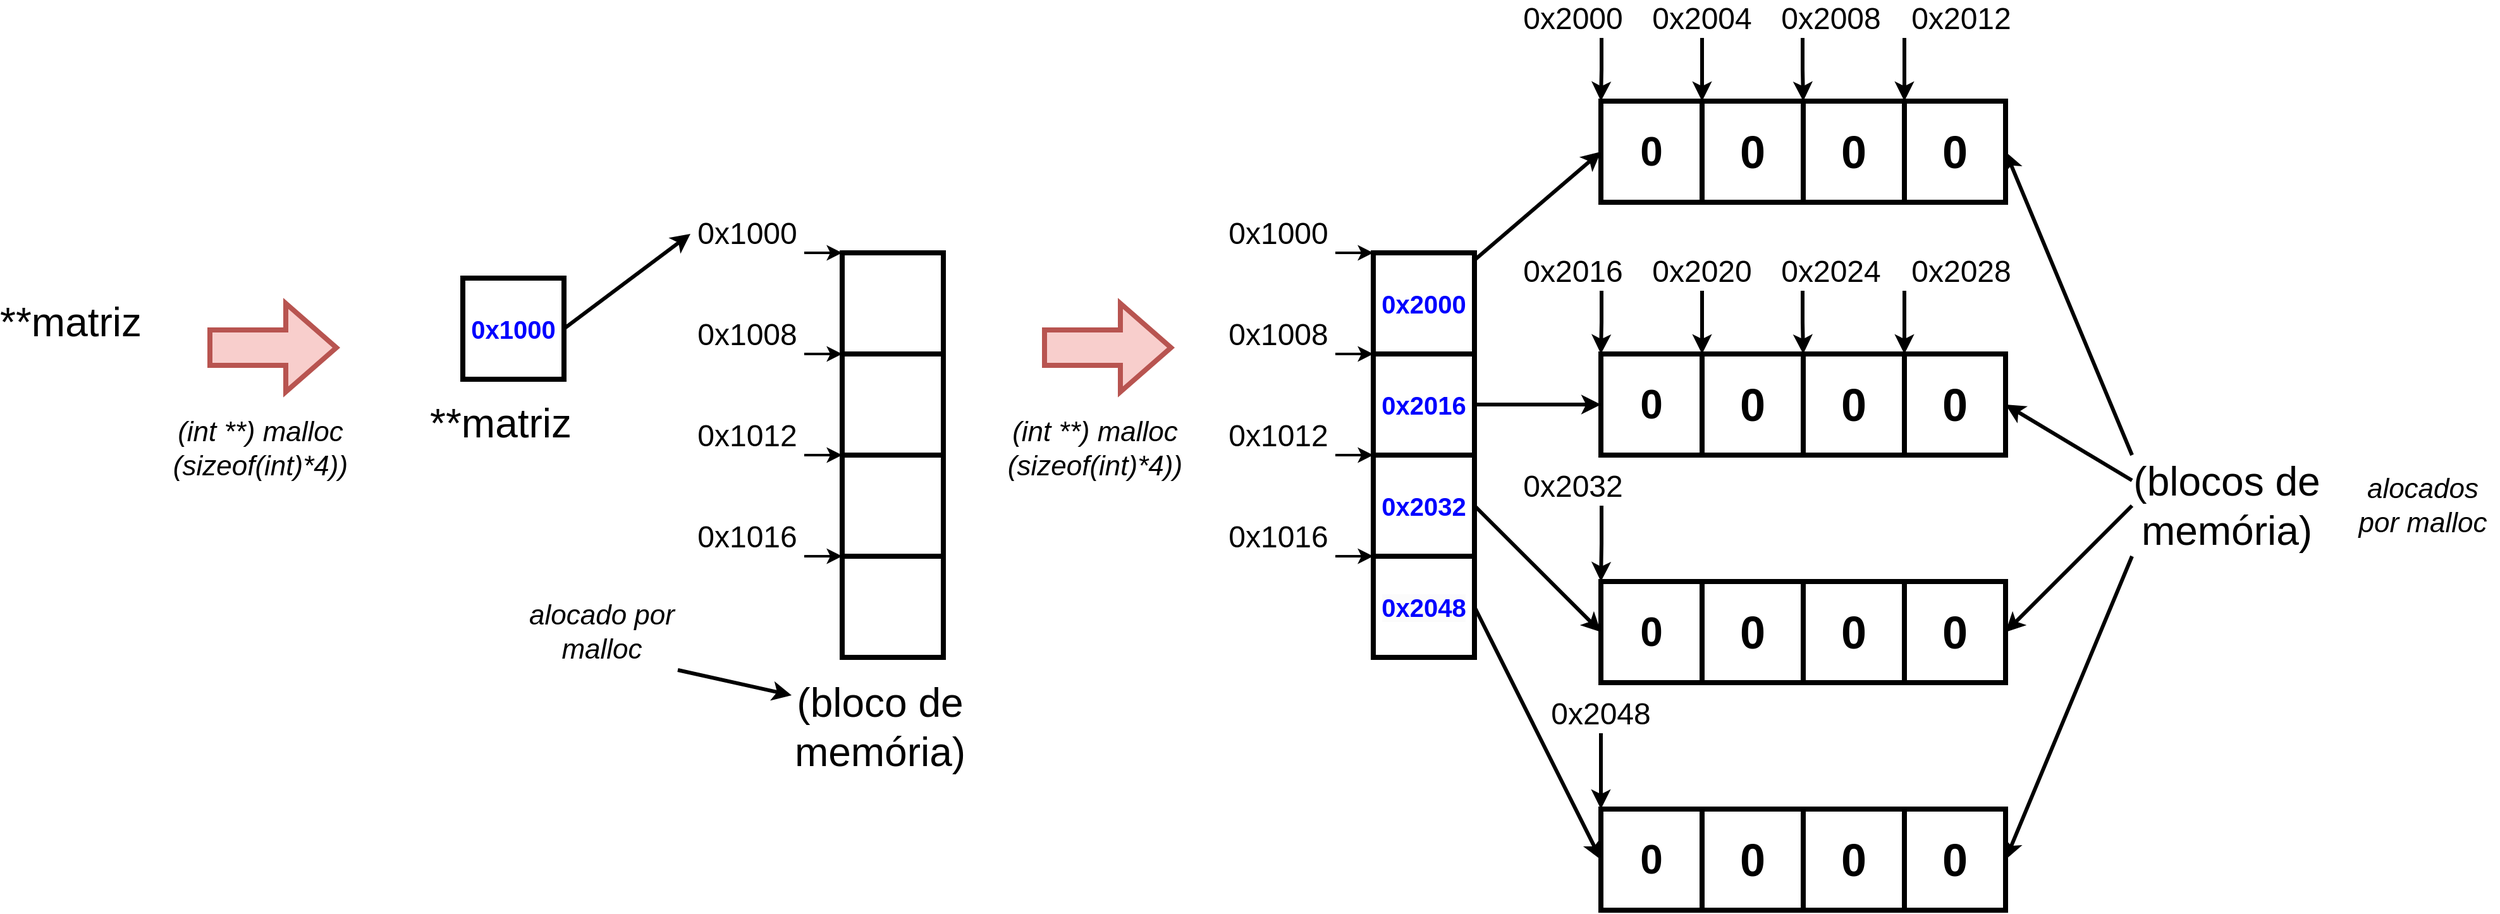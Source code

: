 <mxfile version="24.6.5" type="github">
  <diagram name="Page-1" id="FQBSAvjKyMtUiZRnSMw3">
    <mxGraphModel dx="1362" dy="1893" grid="1" gridSize="10" guides="1" tooltips="1" connect="1" arrows="1" fold="1" page="1" pageScale="1" pageWidth="850" pageHeight="1100" math="0" shadow="0">
      <root>
        <mxCell id="0" />
        <mxCell id="1" parent="0" />
        <mxCell id="9boDbWml4cCCxsPnowaE-1" value="**matriz" style="text;html=1;align=center;verticalAlign=middle;whiteSpace=wrap;rounded=0;fontSize=32;" vertex="1" parent="1">
          <mxGeometry x="80" y="80" width="60" height="30" as="geometry" />
        </mxCell>
        <mxCell id="9boDbWml4cCCxsPnowaE-3" value="(int **) malloc (sizeof(int)*4))" style="text;html=1;align=center;verticalAlign=middle;whiteSpace=wrap;rounded=0;fontSize=22;fontStyle=2" vertex="1" parent="1">
          <mxGeometry x="140" y="180" width="240" height="30" as="geometry" />
        </mxCell>
        <mxCell id="9boDbWml4cCCxsPnowaE-4" value="" style="whiteSpace=wrap;html=1;aspect=fixed;strokeWidth=4;" vertex="1" parent="1">
          <mxGeometry x="720" y="40" width="80" height="80" as="geometry" />
        </mxCell>
        <mxCell id="9boDbWml4cCCxsPnowaE-5" value="" style="whiteSpace=wrap;html=1;aspect=fixed;strokeWidth=4;" vertex="1" parent="1">
          <mxGeometry x="720" y="120" width="80" height="80" as="geometry" />
        </mxCell>
        <mxCell id="9boDbWml4cCCxsPnowaE-6" value="" style="whiteSpace=wrap;html=1;aspect=fixed;strokeWidth=4;" vertex="1" parent="1">
          <mxGeometry x="720" y="200" width="80" height="80" as="geometry" />
        </mxCell>
        <mxCell id="9boDbWml4cCCxsPnowaE-7" value="" style="whiteSpace=wrap;html=1;aspect=fixed;strokeWidth=4;" vertex="1" parent="1">
          <mxGeometry x="720" y="280" width="80" height="80" as="geometry" />
        </mxCell>
        <mxCell id="9boDbWml4cCCxsPnowaE-14" style="edgeStyle=orthogonalEdgeStyle;rounded=0;orthogonalLoop=1;jettySize=auto;html=1;exitX=1;exitY=1;exitDx=0;exitDy=0;entryX=0;entryY=0;entryDx=0;entryDy=0;strokeWidth=2;" edge="1" parent="1" source="9boDbWml4cCCxsPnowaE-8" target="9boDbWml4cCCxsPnowaE-4">
          <mxGeometry relative="1" as="geometry" />
        </mxCell>
        <mxCell id="9boDbWml4cCCxsPnowaE-8" value="0x1000" style="text;html=1;align=center;verticalAlign=middle;whiteSpace=wrap;rounded=0;strokeWidth=9;fontSize=24;" vertex="1" parent="1">
          <mxGeometry x="600" y="10" width="90" height="30" as="geometry" />
        </mxCell>
        <mxCell id="9boDbWml4cCCxsPnowaE-19" style="edgeStyle=orthogonalEdgeStyle;rounded=0;orthogonalLoop=1;jettySize=auto;html=1;exitX=1;exitY=1;exitDx=0;exitDy=0;entryX=0;entryY=0;entryDx=0;entryDy=0;strokeWidth=2;" edge="1" parent="1" source="9boDbWml4cCCxsPnowaE-15" target="9boDbWml4cCCxsPnowaE-5">
          <mxGeometry relative="1" as="geometry" />
        </mxCell>
        <mxCell id="9boDbWml4cCCxsPnowaE-15" value="0x1008" style="text;html=1;align=center;verticalAlign=middle;whiteSpace=wrap;rounded=0;strokeWidth=9;fontSize=24;" vertex="1" parent="1">
          <mxGeometry x="600" y="90" width="90" height="30" as="geometry" />
        </mxCell>
        <mxCell id="9boDbWml4cCCxsPnowaE-20" style="edgeStyle=orthogonalEdgeStyle;rounded=0;orthogonalLoop=1;jettySize=auto;html=1;exitX=1;exitY=1;exitDx=0;exitDy=0;entryX=0;entryY=0;entryDx=0;entryDy=0;strokeWidth=2;" edge="1" parent="1" source="9boDbWml4cCCxsPnowaE-16" target="9boDbWml4cCCxsPnowaE-6">
          <mxGeometry relative="1" as="geometry" />
        </mxCell>
        <mxCell id="9boDbWml4cCCxsPnowaE-16" value="0x1012" style="text;html=1;align=center;verticalAlign=middle;whiteSpace=wrap;rounded=0;strokeWidth=9;fontSize=24;" vertex="1" parent="1">
          <mxGeometry x="600" y="170" width="90" height="30" as="geometry" />
        </mxCell>
        <mxCell id="9boDbWml4cCCxsPnowaE-21" style="edgeStyle=orthogonalEdgeStyle;rounded=0;orthogonalLoop=1;jettySize=auto;html=1;exitX=1;exitY=1;exitDx=0;exitDy=0;entryX=0;entryY=0;entryDx=0;entryDy=0;strokeWidth=2;" edge="1" parent="1" source="9boDbWml4cCCxsPnowaE-17" target="9boDbWml4cCCxsPnowaE-7">
          <mxGeometry relative="1" as="geometry" />
        </mxCell>
        <mxCell id="9boDbWml4cCCxsPnowaE-17" value="0x1016" style="text;html=1;align=center;verticalAlign=middle;whiteSpace=wrap;rounded=0;strokeWidth=9;fontSize=24;" vertex="1" parent="1">
          <mxGeometry x="600" y="250" width="90" height="30" as="geometry" />
        </mxCell>
        <mxCell id="9boDbWml4cCCxsPnowaE-24" value="" style="html=1;shadow=0;dashed=0;align=center;verticalAlign=middle;shape=mxgraph.arrows2.arrow;dy=0.6;dx=40;notch=0;fillColor=#f8cecc;strokeColor=#b85450;strokeWidth=4;" vertex="1" parent="1">
          <mxGeometry x="220" y="80" width="100" height="70" as="geometry" />
        </mxCell>
        <mxCell id="9boDbWml4cCCxsPnowaE-25" value="0x1000" style="whiteSpace=wrap;html=1;aspect=fixed;strokeWidth=4;fontSize=20;fontColor=#0000FF;fontStyle=1" vertex="1" parent="1">
          <mxGeometry x="420" y="60" width="80" height="80" as="geometry" />
        </mxCell>
        <mxCell id="9boDbWml4cCCxsPnowaE-26" value="**matriz" style="text;html=1;align=center;verticalAlign=middle;whiteSpace=wrap;rounded=0;fontSize=32;" vertex="1" parent="1">
          <mxGeometry x="420" y="160" width="60" height="30" as="geometry" />
        </mxCell>
        <mxCell id="9boDbWml4cCCxsPnowaE-28" value="" style="endArrow=classic;html=1;rounded=0;exitX=1;exitY=0.5;exitDx=0;exitDy=0;entryX=0;entryY=0.5;entryDx=0;entryDy=0;strokeWidth=3;" edge="1" parent="1" source="9boDbWml4cCCxsPnowaE-25" target="9boDbWml4cCCxsPnowaE-8">
          <mxGeometry width="50" height="50" relative="1" as="geometry">
            <mxPoint x="400" y="170" as="sourcePoint" />
            <mxPoint x="450" y="120" as="targetPoint" />
          </mxGeometry>
        </mxCell>
        <mxCell id="9boDbWml4cCCxsPnowaE-29" value="(bloco de memória)" style="text;html=1;align=center;verticalAlign=middle;whiteSpace=wrap;rounded=0;fontSize=32;" vertex="1" parent="1">
          <mxGeometry x="720" y="400" width="60" height="30" as="geometry" />
        </mxCell>
        <mxCell id="9boDbWml4cCCxsPnowaE-30" value="alocado por malloc" style="text;html=1;align=center;verticalAlign=middle;whiteSpace=wrap;rounded=0;fontSize=22;fontStyle=2" vertex="1" parent="1">
          <mxGeometry x="470" y="310" width="120" height="60" as="geometry" />
        </mxCell>
        <mxCell id="9boDbWml4cCCxsPnowaE-34" value="" style="endArrow=classic;html=1;rounded=0;exitX=1;exitY=1;exitDx=0;exitDy=0;strokeWidth=3;" edge="1" parent="1" source="9boDbWml4cCCxsPnowaE-30">
          <mxGeometry width="50" height="50" relative="1" as="geometry">
            <mxPoint x="400" y="170" as="sourcePoint" />
            <mxPoint x="680" y="390" as="targetPoint" />
          </mxGeometry>
        </mxCell>
        <mxCell id="9boDbWml4cCCxsPnowaE-35" value="(int **) malloc (sizeof(int)*4))" style="text;html=1;align=center;verticalAlign=middle;whiteSpace=wrap;rounded=0;fontSize=22;fontStyle=2" vertex="1" parent="1">
          <mxGeometry x="800" y="180" width="240" height="30" as="geometry" />
        </mxCell>
        <mxCell id="9boDbWml4cCCxsPnowaE-36" value="" style="html=1;shadow=0;dashed=0;align=center;verticalAlign=middle;shape=mxgraph.arrows2.arrow;dy=0.6;dx=40;notch=0;fillColor=#f8cecc;strokeColor=#b85450;strokeWidth=4;" vertex="1" parent="1">
          <mxGeometry x="880" y="80" width="100" height="70" as="geometry" />
        </mxCell>
        <mxCell id="9boDbWml4cCCxsPnowaE-37" value="0x2000" style="whiteSpace=wrap;html=1;aspect=fixed;strokeWidth=4;fontSize=20;fontStyle=1;fontColor=#0000FF;" vertex="1" parent="1">
          <mxGeometry x="1140" y="40" width="80" height="80" as="geometry" />
        </mxCell>
        <mxCell id="9boDbWml4cCCxsPnowaE-38" value="0x2016" style="whiteSpace=wrap;html=1;aspect=fixed;strokeWidth=4;strokeColor=#000000;fontStyle=1;fontColor=#0000FF;fontSize=20;" vertex="1" parent="1">
          <mxGeometry x="1140" y="120" width="80" height="80" as="geometry" />
        </mxCell>
        <mxCell id="9boDbWml4cCCxsPnowaE-39" value="&lt;span style=&quot;color: rgb(0, 0, 255); font-size: 20px; font-weight: 700;&quot;&gt;0x2032&lt;/span&gt;" style="whiteSpace=wrap;html=1;aspect=fixed;strokeWidth=4;" vertex="1" parent="1">
          <mxGeometry x="1140" y="200" width="80" height="80" as="geometry" />
        </mxCell>
        <mxCell id="9boDbWml4cCCxsPnowaE-40" value="&lt;span style=&quot;color: rgb(0, 0, 255); font-family: Helvetica; font-size: 20px; font-style: normal; font-variant-ligatures: normal; font-variant-caps: normal; font-weight: 700; letter-spacing: normal; orphans: 2; text-align: center; text-indent: 0px; text-transform: none; widows: 2; word-spacing: 0px; -webkit-text-stroke-width: 0px; white-space: normal; background-color: rgb(251, 251, 251); text-decoration-thickness: initial; text-decoration-style: initial; text-decoration-color: initial; display: inline !important; float: none;&quot;&gt;0x2048&lt;/span&gt;" style="whiteSpace=wrap;html=1;aspect=fixed;strokeWidth=4;" vertex="1" parent="1">
          <mxGeometry x="1140" y="280" width="80" height="80" as="geometry" />
        </mxCell>
        <mxCell id="9boDbWml4cCCxsPnowaE-41" style="edgeStyle=orthogonalEdgeStyle;rounded=0;orthogonalLoop=1;jettySize=auto;html=1;exitX=1;exitY=1;exitDx=0;exitDy=0;entryX=0;entryY=0;entryDx=0;entryDy=0;strokeWidth=2;" edge="1" parent="1" source="9boDbWml4cCCxsPnowaE-42" target="9boDbWml4cCCxsPnowaE-37">
          <mxGeometry relative="1" as="geometry" />
        </mxCell>
        <mxCell id="9boDbWml4cCCxsPnowaE-42" value="0x1000" style="text;html=1;align=center;verticalAlign=middle;whiteSpace=wrap;rounded=0;strokeWidth=9;fontSize=24;" vertex="1" parent="1">
          <mxGeometry x="1020" y="10" width="90" height="30" as="geometry" />
        </mxCell>
        <mxCell id="9boDbWml4cCCxsPnowaE-43" style="edgeStyle=orthogonalEdgeStyle;rounded=0;orthogonalLoop=1;jettySize=auto;html=1;exitX=1;exitY=1;exitDx=0;exitDy=0;entryX=0;entryY=0;entryDx=0;entryDy=0;strokeWidth=2;" edge="1" parent="1" source="9boDbWml4cCCxsPnowaE-44" target="9boDbWml4cCCxsPnowaE-38">
          <mxGeometry relative="1" as="geometry" />
        </mxCell>
        <mxCell id="9boDbWml4cCCxsPnowaE-44" value="0x1008" style="text;html=1;align=center;verticalAlign=middle;whiteSpace=wrap;rounded=0;strokeWidth=9;fontSize=24;" vertex="1" parent="1">
          <mxGeometry x="1020" y="90" width="90" height="30" as="geometry" />
        </mxCell>
        <mxCell id="9boDbWml4cCCxsPnowaE-45" style="edgeStyle=orthogonalEdgeStyle;rounded=0;orthogonalLoop=1;jettySize=auto;html=1;exitX=1;exitY=1;exitDx=0;exitDy=0;entryX=0;entryY=0;entryDx=0;entryDy=0;strokeWidth=2;" edge="1" parent="1" source="9boDbWml4cCCxsPnowaE-46" target="9boDbWml4cCCxsPnowaE-39">
          <mxGeometry relative="1" as="geometry" />
        </mxCell>
        <mxCell id="9boDbWml4cCCxsPnowaE-46" value="0x1012" style="text;html=1;align=center;verticalAlign=middle;whiteSpace=wrap;rounded=0;strokeWidth=9;fontSize=24;" vertex="1" parent="1">
          <mxGeometry x="1020" y="170" width="90" height="30" as="geometry" />
        </mxCell>
        <mxCell id="9boDbWml4cCCxsPnowaE-47" style="edgeStyle=orthogonalEdgeStyle;rounded=0;orthogonalLoop=1;jettySize=auto;html=1;exitX=1;exitY=1;exitDx=0;exitDy=0;entryX=0;entryY=0;entryDx=0;entryDy=0;strokeWidth=2;" edge="1" parent="1" source="9boDbWml4cCCxsPnowaE-48" target="9boDbWml4cCCxsPnowaE-40">
          <mxGeometry relative="1" as="geometry" />
        </mxCell>
        <mxCell id="9boDbWml4cCCxsPnowaE-48" value="0x1016" style="text;html=1;align=center;verticalAlign=middle;whiteSpace=wrap;rounded=0;strokeWidth=9;fontSize=24;" vertex="1" parent="1">
          <mxGeometry x="1020" y="250" width="90" height="30" as="geometry" />
        </mxCell>
        <mxCell id="9boDbWml4cCCxsPnowaE-49" value="0" style="whiteSpace=wrap;html=1;aspect=fixed;strokeWidth=4;fontSize=32;fontStyle=1" vertex="1" parent="1">
          <mxGeometry x="1320" y="-80" width="80" height="80" as="geometry" />
        </mxCell>
        <mxCell id="9boDbWml4cCCxsPnowaE-50" value="0" style="whiteSpace=wrap;html=1;aspect=fixed;strokeWidth=4;fontSize=36;fontStyle=1" vertex="1" parent="1">
          <mxGeometry x="1400" y="-80" width="80" height="80" as="geometry" />
        </mxCell>
        <mxCell id="9boDbWml4cCCxsPnowaE-51" value="0" style="whiteSpace=wrap;html=1;aspect=fixed;strokeWidth=4;fontSize=36;fontStyle=1" vertex="1" parent="1">
          <mxGeometry x="1480" y="-80" width="80" height="80" as="geometry" />
        </mxCell>
        <mxCell id="9boDbWml4cCCxsPnowaE-52" value="0" style="whiteSpace=wrap;html=1;aspect=fixed;strokeWidth=4;fontSize=36;fontStyle=1" vertex="1" parent="1">
          <mxGeometry x="1560" y="-80" width="80" height="80" as="geometry" />
        </mxCell>
        <mxCell id="9boDbWml4cCCxsPnowaE-54" value="" style="endArrow=classic;html=1;rounded=0;entryX=0;entryY=0.5;entryDx=0;entryDy=0;strokeWidth=3;" edge="1" parent="1" source="9boDbWml4cCCxsPnowaE-37" target="9boDbWml4cCCxsPnowaE-49">
          <mxGeometry width="50" height="50" relative="1" as="geometry">
            <mxPoint x="1510" y="170" as="sourcePoint" />
            <mxPoint x="1560" y="120" as="targetPoint" />
          </mxGeometry>
        </mxCell>
        <mxCell id="9boDbWml4cCCxsPnowaE-69" style="edgeStyle=orthogonalEdgeStyle;rounded=0;orthogonalLoop=1;jettySize=auto;html=1;exitX=0.75;exitY=1;exitDx=0;exitDy=0;entryX=0;entryY=0;entryDx=0;entryDy=0;strokeWidth=3;" edge="1" parent="1" source="9boDbWml4cCCxsPnowaE-55" target="9boDbWml4cCCxsPnowaE-49">
          <mxGeometry relative="1" as="geometry" />
        </mxCell>
        <mxCell id="9boDbWml4cCCxsPnowaE-55" value="0x2000" style="text;html=1;align=center;verticalAlign=middle;whiteSpace=wrap;rounded=0;strokeWidth=9;fontSize=24;" vertex="1" parent="1">
          <mxGeometry x="1253" y="-160" width="90" height="30" as="geometry" />
        </mxCell>
        <mxCell id="9boDbWml4cCCxsPnowaE-64" style="edgeStyle=orthogonalEdgeStyle;rounded=0;orthogonalLoop=1;jettySize=auto;html=1;exitX=0.5;exitY=1;exitDx=0;exitDy=0;entryX=0;entryY=0;entryDx=0;entryDy=0;strokeWidth=3;" edge="1" parent="1" source="9boDbWml4cCCxsPnowaE-57" target="9boDbWml4cCCxsPnowaE-50">
          <mxGeometry relative="1" as="geometry" />
        </mxCell>
        <mxCell id="9boDbWml4cCCxsPnowaE-57" value="0x2004" style="text;html=1;align=center;verticalAlign=middle;whiteSpace=wrap;rounded=0;strokeWidth=9;fontSize=24;" vertex="1" parent="1">
          <mxGeometry x="1355" y="-160" width="90" height="30" as="geometry" />
        </mxCell>
        <mxCell id="9boDbWml4cCCxsPnowaE-65" style="edgeStyle=orthogonalEdgeStyle;rounded=0;orthogonalLoop=1;jettySize=auto;html=1;exitX=0.25;exitY=1;exitDx=0;exitDy=0;entryX=0;entryY=0;entryDx=0;entryDy=0;strokeWidth=3;" edge="1" parent="1" source="9boDbWml4cCCxsPnowaE-60" target="9boDbWml4cCCxsPnowaE-51">
          <mxGeometry relative="1" as="geometry" />
        </mxCell>
        <mxCell id="9boDbWml4cCCxsPnowaE-60" value="0x2008" style="text;html=1;align=center;verticalAlign=middle;whiteSpace=wrap;rounded=0;strokeWidth=9;fontSize=24;" vertex="1" parent="1">
          <mxGeometry x="1457" y="-160" width="90" height="30" as="geometry" />
        </mxCell>
        <mxCell id="9boDbWml4cCCxsPnowaE-67" style="edgeStyle=orthogonalEdgeStyle;rounded=0;orthogonalLoop=1;jettySize=auto;html=1;exitX=0;exitY=1;exitDx=0;exitDy=0;entryX=0;entryY=0;entryDx=0;entryDy=0;strokeWidth=3;" edge="1" parent="1" source="9boDbWml4cCCxsPnowaE-66" target="9boDbWml4cCCxsPnowaE-52">
          <mxGeometry relative="1" as="geometry" />
        </mxCell>
        <mxCell id="9boDbWml4cCCxsPnowaE-66" value="0x2012" style="text;html=1;align=center;verticalAlign=middle;whiteSpace=wrap;rounded=0;strokeWidth=9;fontSize=24;" vertex="1" parent="1">
          <mxGeometry x="1560" y="-160" width="90" height="30" as="geometry" />
        </mxCell>
        <mxCell id="9boDbWml4cCCxsPnowaE-70" value="(blocos de memória)" style="text;html=1;align=center;verticalAlign=middle;whiteSpace=wrap;rounded=0;fontSize=32;" vertex="1" parent="1">
          <mxGeometry x="1740" y="200" width="150" height="80" as="geometry" />
        </mxCell>
        <mxCell id="9boDbWml4cCCxsPnowaE-71" value="alocados por malloc" style="text;html=1;align=center;verticalAlign=middle;whiteSpace=wrap;rounded=0;fontSize=22;fontStyle=2" vertex="1" parent="1">
          <mxGeometry x="1910" y="210" width="120" height="60" as="geometry" />
        </mxCell>
        <mxCell id="9boDbWml4cCCxsPnowaE-73" value="0" style="whiteSpace=wrap;html=1;aspect=fixed;strokeWidth=4;fontSize=32;fontStyle=1" vertex="1" parent="1">
          <mxGeometry x="1320" y="120" width="80" height="80" as="geometry" />
        </mxCell>
        <mxCell id="9boDbWml4cCCxsPnowaE-74" value="0" style="whiteSpace=wrap;html=1;aspect=fixed;strokeWidth=4;fontSize=36;fontStyle=1" vertex="1" parent="1">
          <mxGeometry x="1400" y="120" width="80" height="80" as="geometry" />
        </mxCell>
        <mxCell id="9boDbWml4cCCxsPnowaE-75" value="0" style="whiteSpace=wrap;html=1;aspect=fixed;strokeWidth=4;fontSize=36;fontStyle=1" vertex="1" parent="1">
          <mxGeometry x="1480" y="120" width="80" height="80" as="geometry" />
        </mxCell>
        <mxCell id="9boDbWml4cCCxsPnowaE-76" value="0" style="whiteSpace=wrap;html=1;aspect=fixed;strokeWidth=4;fontSize=36;fontStyle=1" vertex="1" parent="1">
          <mxGeometry x="1560" y="120" width="80" height="80" as="geometry" />
        </mxCell>
        <mxCell id="9boDbWml4cCCxsPnowaE-77" style="edgeStyle=orthogonalEdgeStyle;rounded=0;orthogonalLoop=1;jettySize=auto;html=1;exitX=0.75;exitY=1;exitDx=0;exitDy=0;entryX=0;entryY=0;entryDx=0;entryDy=0;strokeWidth=3;" edge="1" parent="1" source="9boDbWml4cCCxsPnowaE-78" target="9boDbWml4cCCxsPnowaE-73">
          <mxGeometry relative="1" as="geometry" />
        </mxCell>
        <mxCell id="9boDbWml4cCCxsPnowaE-78" value="0x2016" style="text;html=1;align=center;verticalAlign=middle;whiteSpace=wrap;rounded=0;strokeWidth=9;fontSize=24;" vertex="1" parent="1">
          <mxGeometry x="1253" y="40" width="90" height="30" as="geometry" />
        </mxCell>
        <mxCell id="9boDbWml4cCCxsPnowaE-79" style="edgeStyle=orthogonalEdgeStyle;rounded=0;orthogonalLoop=1;jettySize=auto;html=1;exitX=0.5;exitY=1;exitDx=0;exitDy=0;entryX=0;entryY=0;entryDx=0;entryDy=0;strokeWidth=3;" edge="1" parent="1" source="9boDbWml4cCCxsPnowaE-80" target="9boDbWml4cCCxsPnowaE-74">
          <mxGeometry relative="1" as="geometry" />
        </mxCell>
        <mxCell id="9boDbWml4cCCxsPnowaE-80" value="0x2020" style="text;html=1;align=center;verticalAlign=middle;whiteSpace=wrap;rounded=0;strokeWidth=9;fontSize=24;" vertex="1" parent="1">
          <mxGeometry x="1355" y="40" width="90" height="30" as="geometry" />
        </mxCell>
        <mxCell id="9boDbWml4cCCxsPnowaE-81" style="edgeStyle=orthogonalEdgeStyle;rounded=0;orthogonalLoop=1;jettySize=auto;html=1;exitX=0.25;exitY=1;exitDx=0;exitDy=0;entryX=0;entryY=0;entryDx=0;entryDy=0;strokeWidth=3;" edge="1" parent="1" source="9boDbWml4cCCxsPnowaE-82" target="9boDbWml4cCCxsPnowaE-75">
          <mxGeometry relative="1" as="geometry" />
        </mxCell>
        <mxCell id="9boDbWml4cCCxsPnowaE-82" value="0x2024" style="text;html=1;align=center;verticalAlign=middle;whiteSpace=wrap;rounded=0;strokeWidth=9;fontSize=24;" vertex="1" parent="1">
          <mxGeometry x="1457" y="40" width="90" height="30" as="geometry" />
        </mxCell>
        <mxCell id="9boDbWml4cCCxsPnowaE-83" style="edgeStyle=orthogonalEdgeStyle;rounded=0;orthogonalLoop=1;jettySize=auto;html=1;exitX=0;exitY=1;exitDx=0;exitDy=0;entryX=0;entryY=0;entryDx=0;entryDy=0;strokeWidth=3;" edge="1" parent="1" source="9boDbWml4cCCxsPnowaE-84" target="9boDbWml4cCCxsPnowaE-76">
          <mxGeometry relative="1" as="geometry" />
        </mxCell>
        <mxCell id="9boDbWml4cCCxsPnowaE-84" value="0x2028" style="text;html=1;align=center;verticalAlign=middle;whiteSpace=wrap;rounded=0;strokeWidth=9;fontSize=24;" vertex="1" parent="1">
          <mxGeometry x="1560" y="40" width="90" height="30" as="geometry" />
        </mxCell>
        <mxCell id="9boDbWml4cCCxsPnowaE-86" value="" style="endArrow=classic;html=1;rounded=0;entryX=0;entryY=0.5;entryDx=0;entryDy=0;strokeWidth=3;exitX=1;exitY=0.5;exitDx=0;exitDy=0;" edge="1" parent="1" source="9boDbWml4cCCxsPnowaE-38" target="9boDbWml4cCCxsPnowaE-73">
          <mxGeometry width="50" height="50" relative="1" as="geometry">
            <mxPoint x="1230" y="67" as="sourcePoint" />
            <mxPoint x="1330" y="10" as="targetPoint" />
          </mxGeometry>
        </mxCell>
        <mxCell id="9boDbWml4cCCxsPnowaE-88" value="" style="endArrow=classic;html=1;rounded=0;entryX=1;entryY=0.5;entryDx=0;entryDy=0;strokeWidth=3;exitX=0;exitY=0.25;exitDx=0;exitDy=0;" edge="1" parent="1" source="9boDbWml4cCCxsPnowaE-70" target="9boDbWml4cCCxsPnowaE-76">
          <mxGeometry width="50" height="50" relative="1" as="geometry">
            <mxPoint x="1720" y="30" as="sourcePoint" />
            <mxPoint x="1650" y="10" as="targetPoint" />
          </mxGeometry>
        </mxCell>
        <mxCell id="9boDbWml4cCCxsPnowaE-89" value="0" style="whiteSpace=wrap;html=1;aspect=fixed;strokeWidth=4;fontSize=32;fontStyle=1" vertex="1" parent="1">
          <mxGeometry x="1320" y="300" width="80" height="80" as="geometry" />
        </mxCell>
        <mxCell id="9boDbWml4cCCxsPnowaE-90" value="0" style="whiteSpace=wrap;html=1;aspect=fixed;strokeWidth=4;fontSize=36;fontStyle=1" vertex="1" parent="1">
          <mxGeometry x="1400" y="300" width="80" height="80" as="geometry" />
        </mxCell>
        <mxCell id="9boDbWml4cCCxsPnowaE-91" value="0" style="whiteSpace=wrap;html=1;aspect=fixed;strokeWidth=4;fontSize=36;fontStyle=1" vertex="1" parent="1">
          <mxGeometry x="1480" y="300" width="80" height="80" as="geometry" />
        </mxCell>
        <mxCell id="9boDbWml4cCCxsPnowaE-92" value="0" style="whiteSpace=wrap;html=1;aspect=fixed;strokeWidth=4;fontSize=36;fontStyle=1" vertex="1" parent="1">
          <mxGeometry x="1560" y="300" width="80" height="80" as="geometry" />
        </mxCell>
        <mxCell id="9boDbWml4cCCxsPnowaE-93" value="0" style="whiteSpace=wrap;html=1;aspect=fixed;strokeWidth=4;fontSize=32;fontStyle=1" vertex="1" parent="1">
          <mxGeometry x="1320" y="480" width="80" height="80" as="geometry" />
        </mxCell>
        <mxCell id="9boDbWml4cCCxsPnowaE-94" value="0" style="whiteSpace=wrap;html=1;aspect=fixed;strokeWidth=4;fontSize=36;fontStyle=1" vertex="1" parent="1">
          <mxGeometry x="1400" y="480" width="80" height="80" as="geometry" />
        </mxCell>
        <mxCell id="9boDbWml4cCCxsPnowaE-95" value="0" style="whiteSpace=wrap;html=1;aspect=fixed;strokeWidth=4;fontSize=36;fontStyle=1" vertex="1" parent="1">
          <mxGeometry x="1480" y="480" width="80" height="80" as="geometry" />
        </mxCell>
        <mxCell id="9boDbWml4cCCxsPnowaE-96" value="0" style="whiteSpace=wrap;html=1;aspect=fixed;strokeWidth=4;fontSize=36;fontStyle=1" vertex="1" parent="1">
          <mxGeometry x="1560" y="480" width="80" height="80" as="geometry" />
        </mxCell>
        <mxCell id="9boDbWml4cCCxsPnowaE-97" value="" style="endArrow=classic;html=1;rounded=0;entryX=0;entryY=0.5;entryDx=0;entryDy=0;strokeWidth=3;exitX=1;exitY=0.5;exitDx=0;exitDy=0;" edge="1" parent="1" source="9boDbWml4cCCxsPnowaE-39" target="9boDbWml4cCCxsPnowaE-89">
          <mxGeometry width="50" height="50" relative="1" as="geometry">
            <mxPoint x="1230" y="170" as="sourcePoint" />
            <mxPoint x="1330" y="200" as="targetPoint" />
          </mxGeometry>
        </mxCell>
        <mxCell id="9boDbWml4cCCxsPnowaE-98" value="" style="endArrow=classic;html=1;rounded=0;entryX=0;entryY=0.5;entryDx=0;entryDy=0;strokeWidth=3;exitX=1;exitY=0.5;exitDx=0;exitDy=0;" edge="1" parent="1" source="9boDbWml4cCCxsPnowaE-40" target="9boDbWml4cCCxsPnowaE-93">
          <mxGeometry width="50" height="50" relative="1" as="geometry">
            <mxPoint x="1230" y="250" as="sourcePoint" />
            <mxPoint x="1330" y="320" as="targetPoint" />
          </mxGeometry>
        </mxCell>
        <mxCell id="9boDbWml4cCCxsPnowaE-100" style="edgeStyle=orthogonalEdgeStyle;rounded=0;orthogonalLoop=1;jettySize=auto;html=1;exitX=0.75;exitY=1;exitDx=0;exitDy=0;entryX=0;entryY=0;entryDx=0;entryDy=0;strokeWidth=3;" edge="1" parent="1" source="9boDbWml4cCCxsPnowaE-99" target="9boDbWml4cCCxsPnowaE-89">
          <mxGeometry relative="1" as="geometry" />
        </mxCell>
        <mxCell id="9boDbWml4cCCxsPnowaE-99" value="0x2032" style="text;html=1;align=center;verticalAlign=middle;whiteSpace=wrap;rounded=0;strokeWidth=9;fontSize=24;" vertex="1" parent="1">
          <mxGeometry x="1253" y="210" width="90" height="30" as="geometry" />
        </mxCell>
        <mxCell id="9boDbWml4cCCxsPnowaE-102" style="edgeStyle=orthogonalEdgeStyle;rounded=0;orthogonalLoop=1;jettySize=auto;html=1;exitX=0.5;exitY=1;exitDx=0;exitDy=0;entryX=0;entryY=0;entryDx=0;entryDy=0;strokeWidth=3;" edge="1" parent="1" source="9boDbWml4cCCxsPnowaE-101" target="9boDbWml4cCCxsPnowaE-93">
          <mxGeometry relative="1" as="geometry" />
        </mxCell>
        <mxCell id="9boDbWml4cCCxsPnowaE-101" value="0x2048" style="text;html=1;align=center;verticalAlign=middle;whiteSpace=wrap;rounded=0;strokeWidth=9;fontSize=24;" vertex="1" parent="1">
          <mxGeometry x="1275" y="390" width="90" height="30" as="geometry" />
        </mxCell>
        <mxCell id="9boDbWml4cCCxsPnowaE-104" value="" style="endArrow=classic;html=1;rounded=0;entryX=1;entryY=0.5;entryDx=0;entryDy=0;strokeWidth=3;exitX=0;exitY=0.5;exitDx=0;exitDy=0;" edge="1" parent="1" source="9boDbWml4cCCxsPnowaE-70" target="9boDbWml4cCCxsPnowaE-92">
          <mxGeometry width="50" height="50" relative="1" as="geometry">
            <mxPoint x="1750" y="230" as="sourcePoint" />
            <mxPoint x="1650" y="170" as="targetPoint" />
          </mxGeometry>
        </mxCell>
        <mxCell id="9boDbWml4cCCxsPnowaE-105" value="" style="endArrow=classic;html=1;rounded=0;entryX=1;entryY=0.5;entryDx=0;entryDy=0;strokeWidth=3;exitX=0;exitY=1;exitDx=0;exitDy=0;" edge="1" parent="1" source="9boDbWml4cCCxsPnowaE-70" target="9boDbWml4cCCxsPnowaE-96">
          <mxGeometry width="50" height="50" relative="1" as="geometry">
            <mxPoint x="1750" y="250" as="sourcePoint" />
            <mxPoint x="1650" y="350" as="targetPoint" />
          </mxGeometry>
        </mxCell>
        <mxCell id="9boDbWml4cCCxsPnowaE-106" value="" style="endArrow=classic;html=1;rounded=0;entryX=1;entryY=0.5;entryDx=0;entryDy=0;strokeWidth=3;exitX=0;exitY=0;exitDx=0;exitDy=0;" edge="1" parent="1" source="9boDbWml4cCCxsPnowaE-70" target="9boDbWml4cCCxsPnowaE-52">
          <mxGeometry width="50" height="50" relative="1" as="geometry">
            <mxPoint x="1750" y="290" as="sourcePoint" />
            <mxPoint x="1650" y="530" as="targetPoint" />
          </mxGeometry>
        </mxCell>
      </root>
    </mxGraphModel>
  </diagram>
</mxfile>
